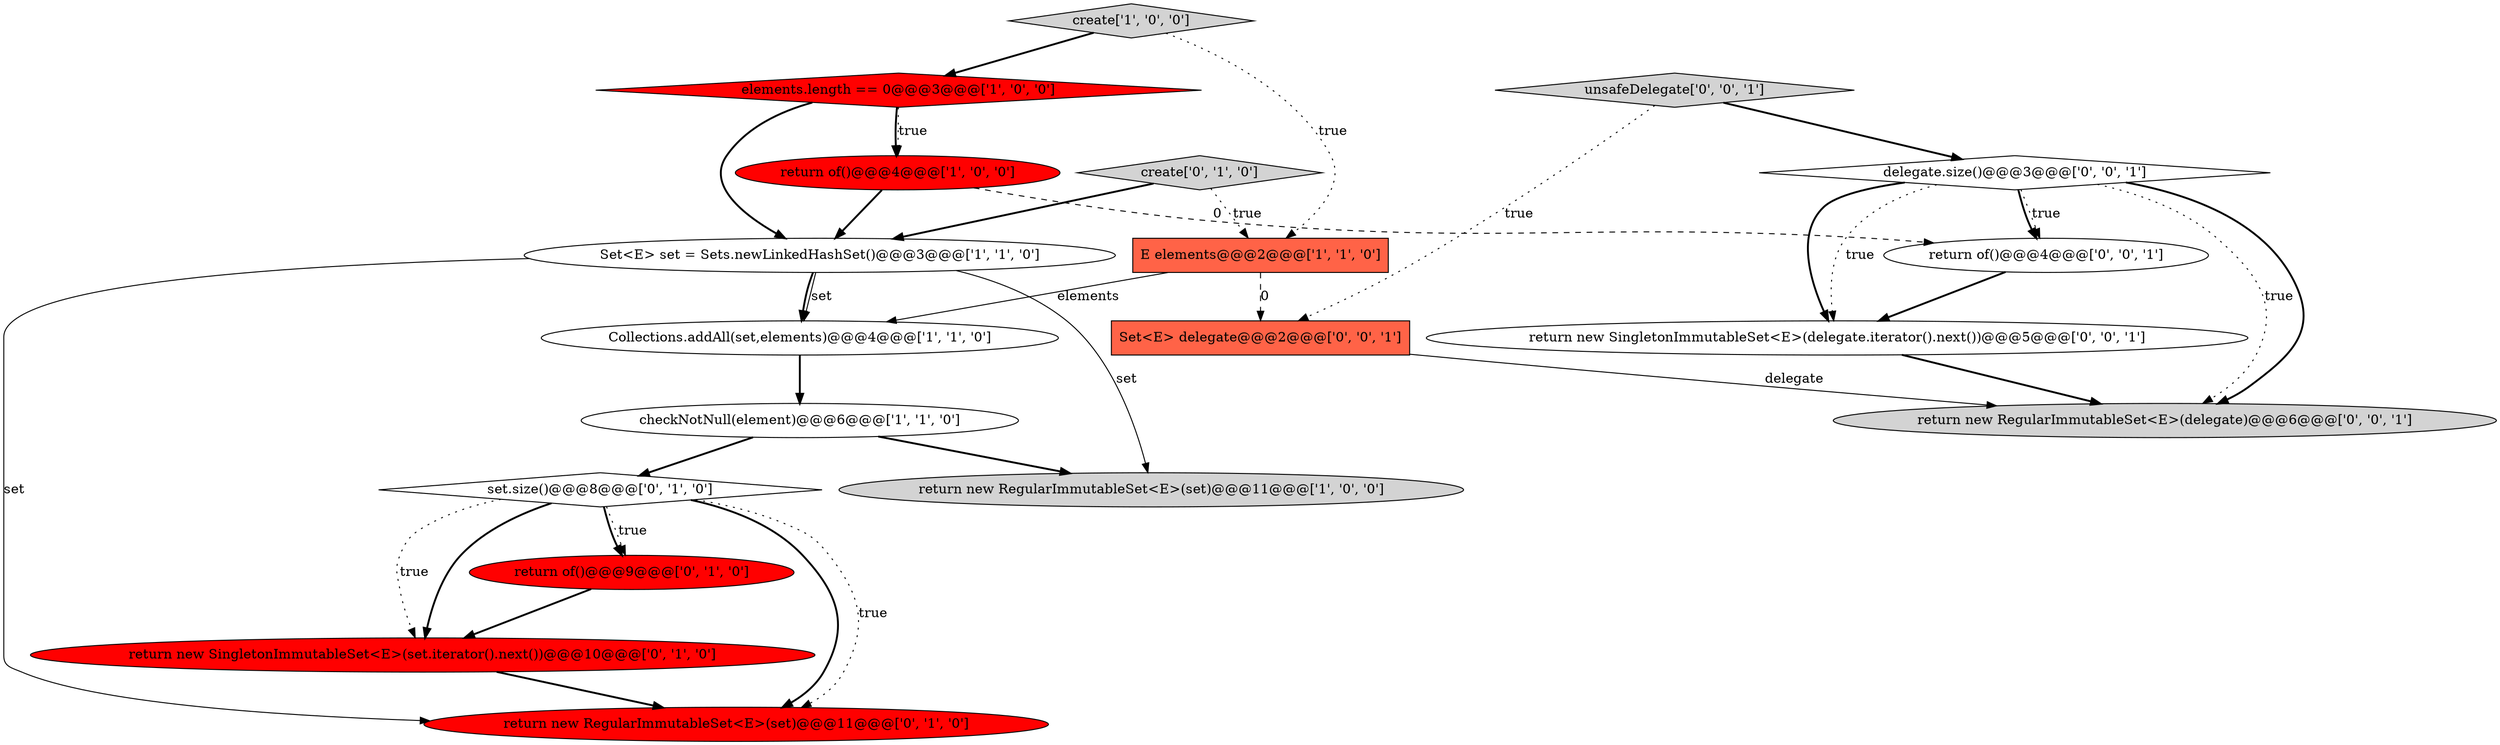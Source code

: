 digraph {
1 [style = filled, label = "return new RegularImmutableSet<E>(set)@@@11@@@['1', '0', '0']", fillcolor = lightgray, shape = ellipse image = "AAA0AAABBB1BBB"];
4 [style = filled, label = "Set<E> set = Sets.newLinkedHashSet()@@@3@@@['1', '1', '0']", fillcolor = white, shape = ellipse image = "AAA0AAABBB1BBB"];
0 [style = filled, label = "create['1', '0', '0']", fillcolor = lightgray, shape = diamond image = "AAA0AAABBB1BBB"];
13 [style = filled, label = "Set<E> delegate@@@2@@@['0', '0', '1']", fillcolor = tomato, shape = box image = "AAA0AAABBB3BBB"];
9 [style = filled, label = "set.size()@@@8@@@['0', '1', '0']", fillcolor = white, shape = diamond image = "AAA0AAABBB2BBB"];
12 [style = filled, label = "return new SingletonImmutableSet<E>(set.iterator().next())@@@10@@@['0', '1', '0']", fillcolor = red, shape = ellipse image = "AAA1AAABBB2BBB"];
16 [style = filled, label = "unsafeDelegate['0', '0', '1']", fillcolor = lightgray, shape = diamond image = "AAA0AAABBB3BBB"];
15 [style = filled, label = "return new RegularImmutableSet<E>(delegate)@@@6@@@['0', '0', '1']", fillcolor = lightgray, shape = ellipse image = "AAA0AAABBB3BBB"];
14 [style = filled, label = "delegate.size()@@@3@@@['0', '0', '1']", fillcolor = white, shape = diamond image = "AAA0AAABBB3BBB"];
17 [style = filled, label = "return new SingletonImmutableSet<E>(delegate.iterator().next())@@@5@@@['0', '0', '1']", fillcolor = white, shape = ellipse image = "AAA0AAABBB3BBB"];
2 [style = filled, label = "E elements@@@2@@@['1', '1', '0']", fillcolor = tomato, shape = box image = "AAA0AAABBB1BBB"];
7 [style = filled, label = "checkNotNull(element)@@@6@@@['1', '1', '0']", fillcolor = white, shape = ellipse image = "AAA0AAABBB1BBB"];
3 [style = filled, label = "elements.length == 0@@@3@@@['1', '0', '0']", fillcolor = red, shape = diamond image = "AAA1AAABBB1BBB"];
5 [style = filled, label = "return of()@@@4@@@['1', '0', '0']", fillcolor = red, shape = ellipse image = "AAA1AAABBB1BBB"];
6 [style = filled, label = "Collections.addAll(set,elements)@@@4@@@['1', '1', '0']", fillcolor = white, shape = ellipse image = "AAA0AAABBB1BBB"];
8 [style = filled, label = "create['0', '1', '0']", fillcolor = lightgray, shape = diamond image = "AAA0AAABBB2BBB"];
10 [style = filled, label = "return of()@@@9@@@['0', '1', '0']", fillcolor = red, shape = ellipse image = "AAA1AAABBB2BBB"];
11 [style = filled, label = "return new RegularImmutableSet<E>(set)@@@11@@@['0', '1', '0']", fillcolor = red, shape = ellipse image = "AAA1AAABBB2BBB"];
18 [style = filled, label = "return of()@@@4@@@['0', '0', '1']", fillcolor = white, shape = ellipse image = "AAA0AAABBB3BBB"];
0->3 [style = bold, label=""];
9->12 [style = dotted, label="true"];
7->1 [style = bold, label=""];
9->11 [style = bold, label=""];
16->13 [style = dotted, label="true"];
4->6 [style = bold, label=""];
8->2 [style = dotted, label="true"];
2->6 [style = solid, label="elements"];
9->11 [style = dotted, label="true"];
12->11 [style = bold, label=""];
18->17 [style = bold, label=""];
4->6 [style = solid, label="set"];
14->17 [style = bold, label=""];
9->10 [style = bold, label=""];
5->18 [style = dashed, label="0"];
4->1 [style = solid, label="set"];
3->4 [style = bold, label=""];
4->11 [style = solid, label="set"];
7->9 [style = bold, label=""];
14->17 [style = dotted, label="true"];
14->15 [style = dotted, label="true"];
3->5 [style = bold, label=""];
3->5 [style = dotted, label="true"];
10->12 [style = bold, label=""];
2->13 [style = dashed, label="0"];
5->4 [style = bold, label=""];
17->15 [style = bold, label=""];
16->14 [style = bold, label=""];
14->18 [style = bold, label=""];
14->15 [style = bold, label=""];
9->12 [style = bold, label=""];
0->2 [style = dotted, label="true"];
8->4 [style = bold, label=""];
6->7 [style = bold, label=""];
9->10 [style = dotted, label="true"];
14->18 [style = dotted, label="true"];
13->15 [style = solid, label="delegate"];
}
